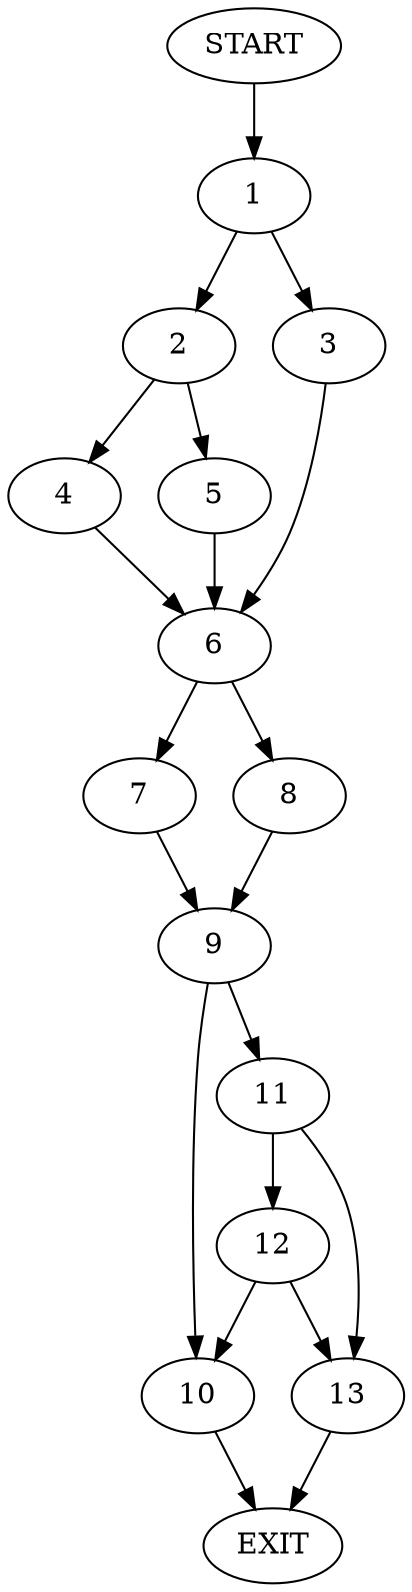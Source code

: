 digraph {
0 [label="START"]
14 [label="EXIT"]
0 -> 1
1 -> 2
1 -> 3
2 -> 4
2 -> 5
3 -> 6
6 -> 7
6 -> 8
4 -> 6
5 -> 6
7 -> 9
8 -> 9
9 -> 10
9 -> 11
11 -> 12
11 -> 13
10 -> 14
12 -> 10
12 -> 13
13 -> 14
}
